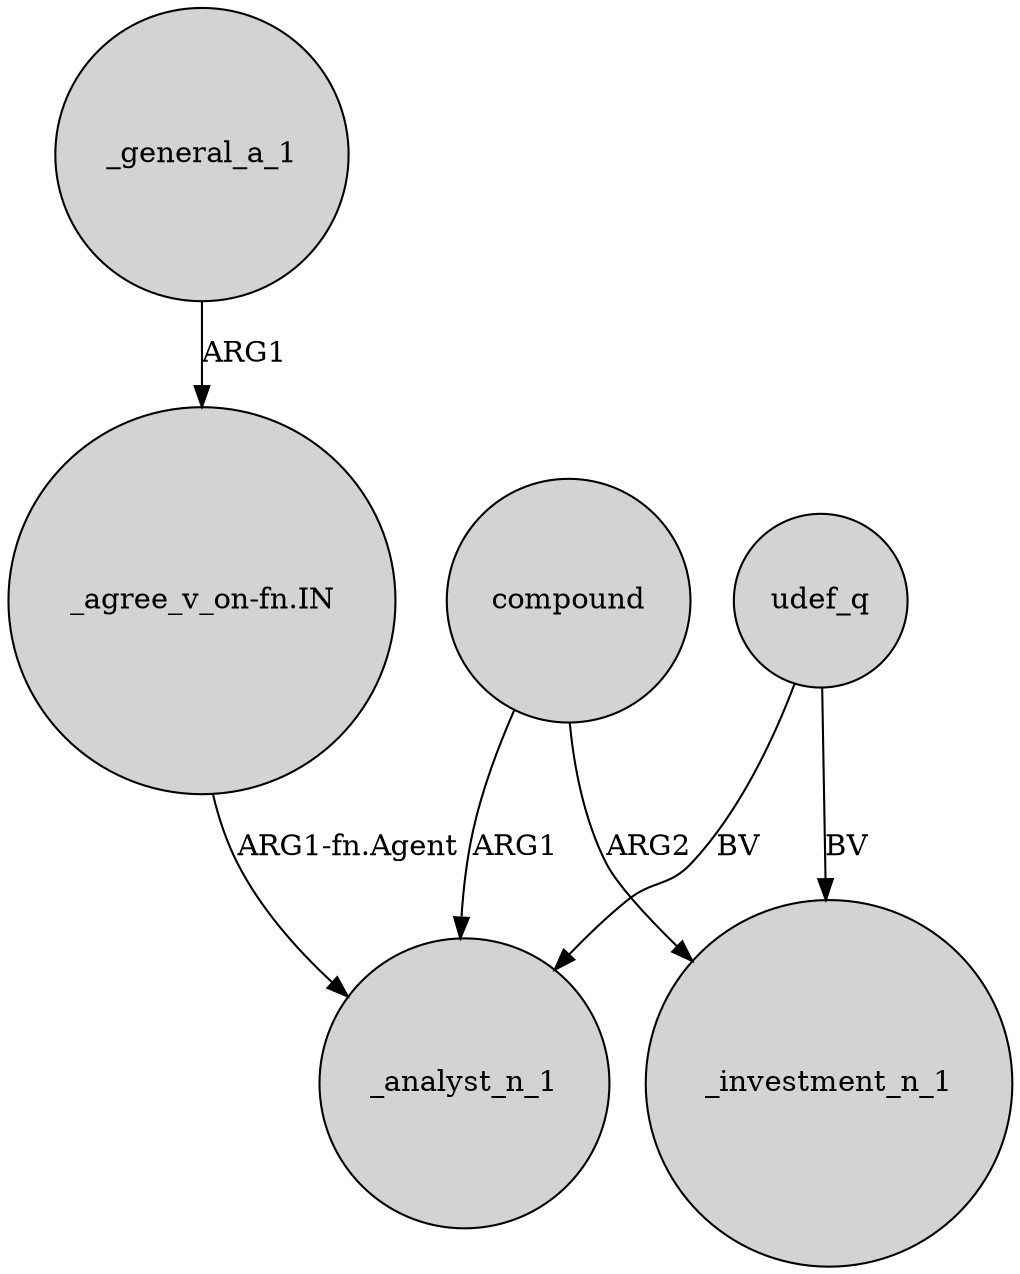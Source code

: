 digraph {
	node [shape=circle style=filled]
	_general_a_1 -> "_agree_v_on-fn.IN" [label=ARG1]
	"_agree_v_on-fn.IN" -> _analyst_n_1 [label="ARG1-fn.Agent"]
	udef_q -> _investment_n_1 [label=BV]
	compound -> _investment_n_1 [label=ARG2]
	udef_q -> _analyst_n_1 [label=BV]
	compound -> _analyst_n_1 [label=ARG1]
}

